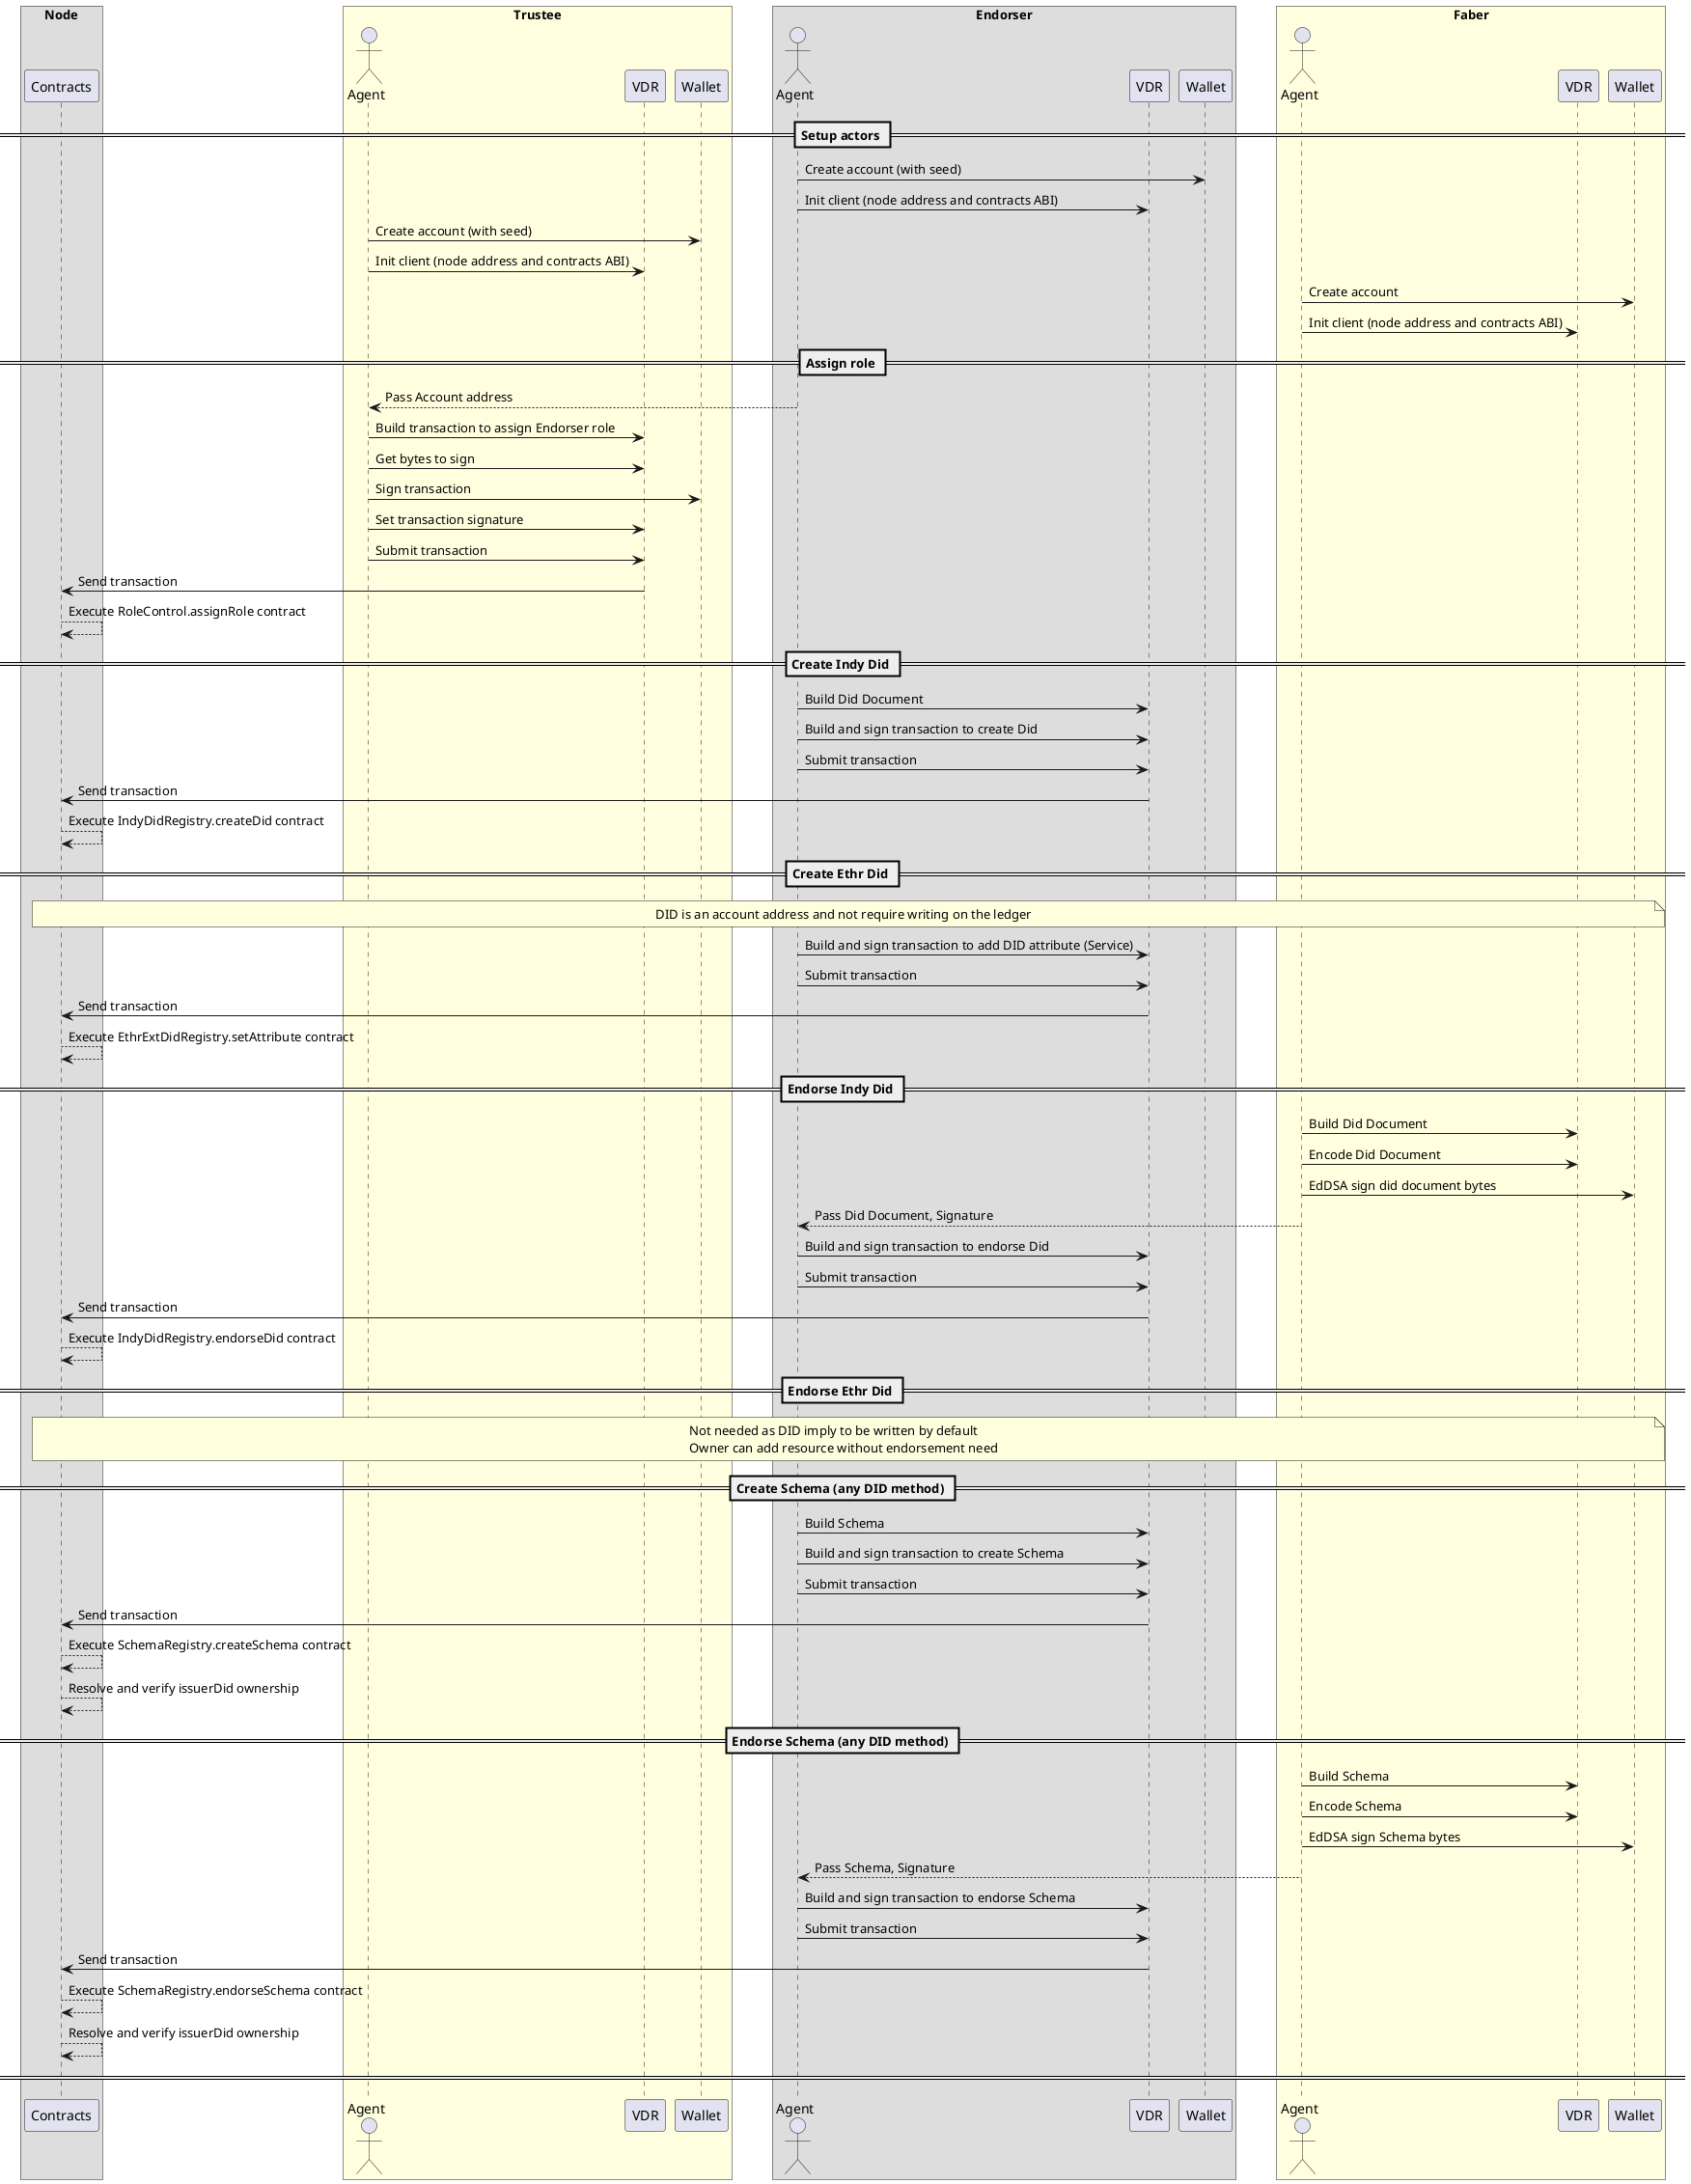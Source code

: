 @startuml

skinparam BoxPadding 20

box "Node"
participant "Contracts" as C
endbox

box "Trustee" #LightYellow
actor "Agent" as T
participant "VDR" as TV
participant "Wallet" as TW
endbox

box "Endorser"
actor "Agent" as E
participant "VDR" as EV
participant "Wallet" as EW
endbox

box "Faber" #LightYellow
actor "Agent" as F
participant "VDR" as FV
participant "Wallet" as FW
endbox

== Setup actors ==

E->EW: Create account (with seed)
E->EV: Init client (node address and contracts ABI)
T->TW: Create account (with seed)
T->TV: Init client (node address and contracts ABI)
F->FW: Create account
F->FV: Init client (node address and contracts ABI)

== Assign role ==

E-->T: Pass Account address
T->TV: Build transaction to assign Endorser role
T->TV: Get bytes to sign
T->TW: Sign transaction
T->TV: Set transaction signature
T->TV: Submit transaction
TV->C: Send transaction
C-->C: Execute RoleControl.assignRole contract

== Create Indy Did ==

E->EV: Build Did Document
E->EV: Build and sign transaction to create Did
E->EV: Submit transaction
EV->C: Send transaction
C-->C: Execute IndyDidRegistry.createDid contract

== Create Ethr Did ==

note across
  DID is an account address and not require writing on the ledger
end note

E->EV: Build and sign transaction to add DID attribute (Service)
E->EV: Submit transaction
EV->C: Send transaction
C-->C: Execute EthrExtDidRegistry.setAttribute contract

== Endorse Indy Did ==

F->FV: Build Did Document
F->FV: Encode Did Document
F->FW: EdDSA sign did document bytes
F-->E: Pass Did Document, Signature
E->EV: Build and sign transaction to endorse Did
E->EV: Submit transaction
EV->C: Send transaction
C-->C: Execute IndyDidRegistry.endorseDid contract

== Endorse Ethr Did ==

note across
  Not needed as DID imply to be written by default
  Owner can add resource without endorsement need
end note

== Create Schema (any DID method) ==

E->EV: Build Schema
E->EV: Build and sign transaction to create Schema
E->EV: Submit transaction
EV->C: Send transaction
C-->C: Execute SchemaRegistry.createSchema contract
C-->C: Resolve and verify issuerDid ownership

== Endorse Schema (any DID method) ==

F->FV: Build Schema
F->FV: Encode Schema
F->FW: EdDSA sign Schema bytes
F-->E: Pass Schema, Signature
E->EV: Build and sign transaction to endorse Schema
E->EV: Submit transaction
EV->C: Send transaction
C-->C: Execute SchemaRegistry.endorseSchema contract
C-->C: Resolve and verify issuerDid ownership

==  ==

@enduml